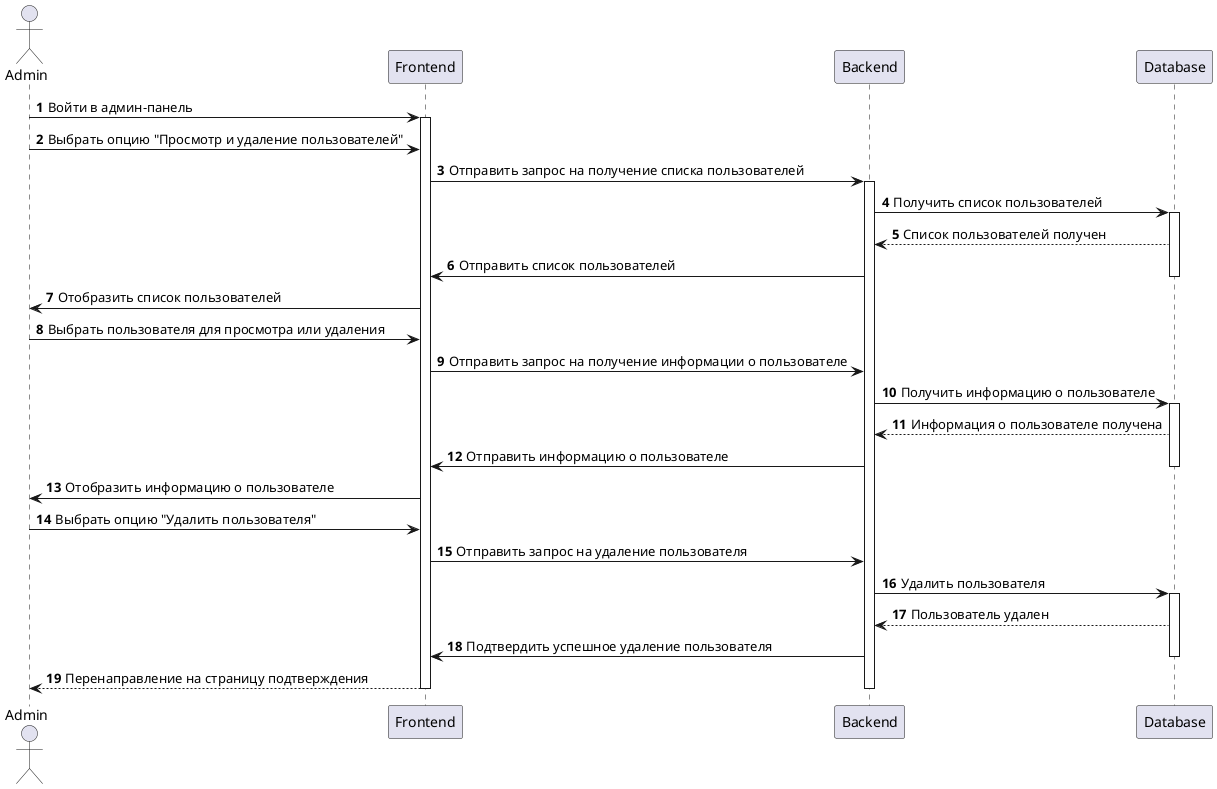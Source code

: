 @startuml

autonumber
actor Admin
participant "Frontend" as Frontend
participant "Backend" as Backend
participant Database

Admin -> Frontend: Войти в админ-панель

activate Frontend

Admin -> Frontend: Выбрать опцию "Просмотр и удаление пользователей"
Frontend -> Backend: Отправить запрос на получение списка пользователей
activate Backend

Backend -> Database: Получить список пользователей
activate Database
Database --> Backend: Список пользователей получен

Backend -> Frontend: Отправить список пользователей
deactivate Database

Frontend -> Admin: Отобразить список пользователей
Admin -> Frontend: Выбрать пользователя для просмотра или удаления
Frontend -> Backend: Отправить запрос на получение информации о пользователе

Backend -> Database: Получить информацию о пользователе
activate Database
Database --> Backend: Информация о пользователе получена

Backend -> Frontend: Отправить информацию о пользователе
deactivate Database

Frontend -> Admin: Отобразить информацию о пользователе
Admin -> Frontend: Выбрать опцию "Удалить пользователя"
Frontend -> Backend: Отправить запрос на удаление пользователя

Backend -> Database: Удалить пользователя
activate Database
Database --> Backend: Пользователь удален

Backend -> Frontend: Подтвердить успешное удаление пользователя
deactivate Database

Frontend --> Admin: Перенаправление на страницу подтверждения

deactivate Backend
deactivate Frontend

@enduml
